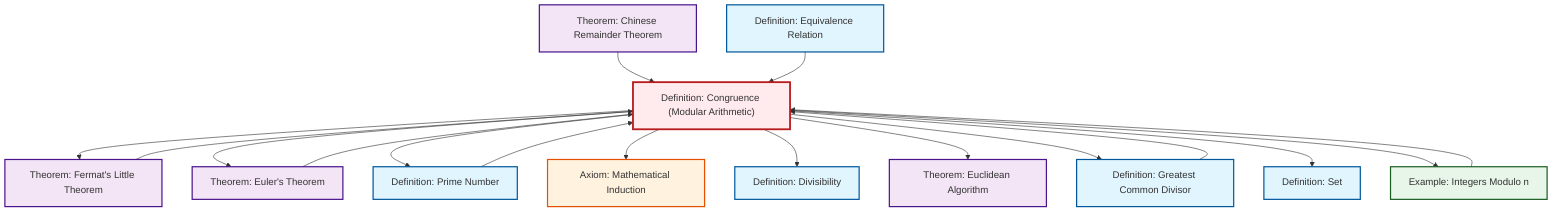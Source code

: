 graph TD
    classDef definition fill:#e1f5fe,stroke:#01579b,stroke-width:2px
    classDef theorem fill:#f3e5f5,stroke:#4a148c,stroke-width:2px
    classDef axiom fill:#fff3e0,stroke:#e65100,stroke-width:2px
    classDef example fill:#e8f5e9,stroke:#1b5e20,stroke-width:2px
    classDef current fill:#ffebee,stroke:#b71c1c,stroke-width:3px
    def-equivalence-relation["Definition: Equivalence Relation"]:::definition
    def-set["Definition: Set"]:::definition
    def-gcd["Definition: Greatest Common Divisor"]:::definition
    thm-euclidean-algorithm["Theorem: Euclidean Algorithm"]:::theorem
    ax-induction["Axiom: Mathematical Induction"]:::axiom
    def-divisibility["Definition: Divisibility"]:::definition
    def-congruence["Definition: Congruence (Modular Arithmetic)"]:::definition
    thm-chinese-remainder["Theorem: Chinese Remainder Theorem"]:::theorem
    def-prime["Definition: Prime Number"]:::definition
    thm-fermat-little["Theorem: Fermat's Little Theorem"]:::theorem
    thm-euler["Theorem: Euler's Theorem"]:::theorem
    ex-quotient-integers-mod-n["Example: Integers Modulo n"]:::example
    def-congruence --> thm-fermat-little
    def-congruence --> thm-euler
    thm-fermat-little --> def-congruence
    def-gcd --> def-congruence
    def-congruence --> def-prime
    def-congruence --> ax-induction
    thm-chinese-remainder --> def-congruence
    def-congruence --> def-divisibility
    def-congruence --> thm-euclidean-algorithm
    def-congruence --> def-gcd
    def-congruence --> def-set
    ex-quotient-integers-mod-n --> def-congruence
    def-prime --> def-congruence
    def-equivalence-relation --> def-congruence
    thm-euler --> def-congruence
    def-congruence --> ex-quotient-integers-mod-n
    class def-congruence current